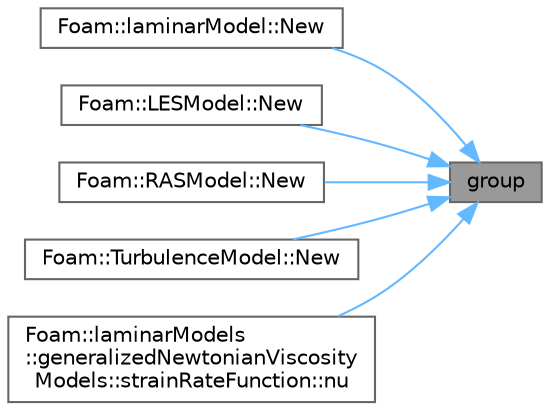 digraph "group"
{
 // LATEX_PDF_SIZE
  bgcolor="transparent";
  edge [fontname=Helvetica,fontsize=10,labelfontname=Helvetica,labelfontsize=10];
  node [fontname=Helvetica,fontsize=10,shape=box,height=0.2,width=0.4];
  rankdir="RL";
  Node1 [id="Node000001",label="group",height=0.2,width=0.4,color="gray40", fillcolor="grey60", style="filled", fontcolor="black",tooltip=" "];
  Node1 -> Node2 [id="edge1_Node000001_Node000002",dir="back",color="steelblue1",style="solid",tooltip=" "];
  Node2 [id="Node000002",label="Foam::laminarModel::New",height=0.2,width=0.4,color="grey40", fillcolor="white", style="filled",URL="$classFoam_1_1laminarModel.html#a66959cb364ead3c6372d1d28204d0df2",tooltip=" "];
  Node1 -> Node3 [id="edge2_Node000001_Node000003",dir="back",color="steelblue1",style="solid",tooltip=" "];
  Node3 [id="Node000003",label="Foam::LESModel::New",height=0.2,width=0.4,color="grey40", fillcolor="white", style="filled",URL="$classFoam_1_1LESModel.html#a0e29eca4c0af7352ec0a454c985dfece",tooltip=" "];
  Node1 -> Node4 [id="edge3_Node000001_Node000004",dir="back",color="steelblue1",style="solid",tooltip=" "];
  Node4 [id="Node000004",label="Foam::RASModel::New",height=0.2,width=0.4,color="grey40", fillcolor="white", style="filled",URL="$classFoam_1_1RASModel.html#a8c206abb12d5349d3c8e098ccbb31de0",tooltip=" "];
  Node1 -> Node5 [id="edge4_Node000001_Node000005",dir="back",color="steelblue1",style="solid",tooltip=" "];
  Node5 [id="Node000005",label="Foam::TurbulenceModel::New",height=0.2,width=0.4,color="grey40", fillcolor="white", style="filled",URL="$classFoam_1_1TurbulenceModel.html#ae5fc6862e2775ee0ecd9cb2e1dd3db27",tooltip=" "];
  Node1 -> Node6 [id="edge5_Node000001_Node000006",dir="back",color="steelblue1",style="solid",tooltip=" "];
  Node6 [id="Node000006",label="Foam::laminarModels\l::generalizedNewtonianViscosity\lModels::strainRateFunction::nu",height=0.2,width=0.4,color="grey40", fillcolor="white", style="filled",URL="$classFoam_1_1laminarModels_1_1generalizedNewtonianViscosityModels_1_1strainRateFunction.html#aeebcc6a06cd52b88d91a3275bbd2247e",tooltip=" "];
}
